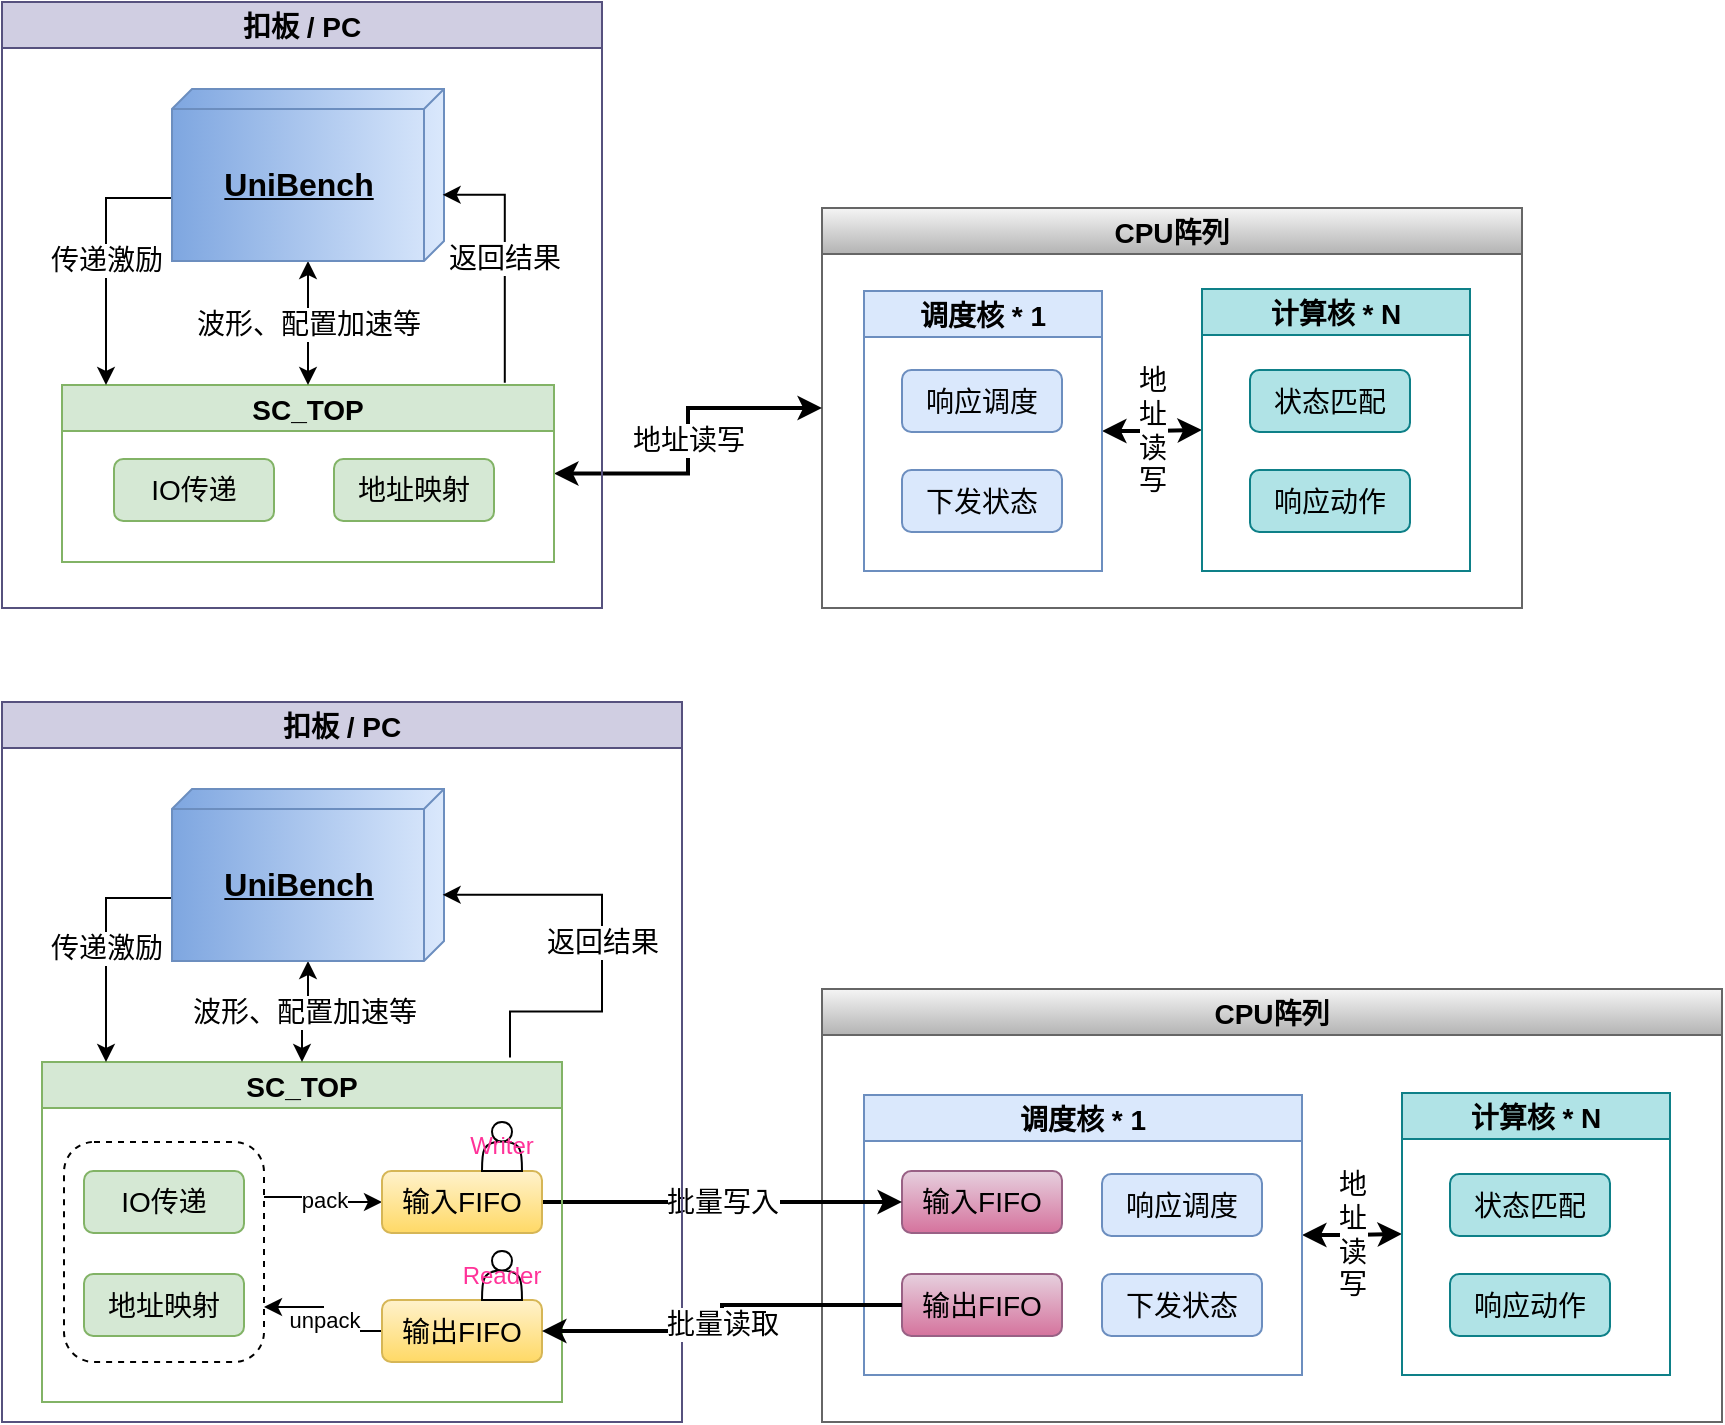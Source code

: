 <mxfile version="24.0.4" type="github">
  <diagram name="第 1 页" id="bzBQHWBgV5mlvqt9g90e">
    <mxGraphModel dx="819" dy="-401" grid="1" gridSize="10" guides="1" tooltips="1" connect="1" arrows="1" fold="1" page="1" pageScale="1" pageWidth="1169" pageHeight="827" math="0" shadow="0">
      <root>
        <mxCell id="0" />
        <mxCell id="1" parent="0" />
        <mxCell id="LjgOpnGmxGzKYRoascXe-18" value="CPU阵列" style="swimlane;fontSize=14;fillColor=#f5f5f5;strokeColor=#666666;gradientColor=#b3b3b3;" vertex="1" parent="1">
          <mxGeometry x="430" y="1023" width="350" height="200" as="geometry" />
        </mxCell>
        <mxCell id="LjgOpnGmxGzKYRoascXe-19" value="地&lt;br&gt;址&lt;br&gt;读&lt;br&gt;写" style="edgeStyle=orthogonalEdgeStyle;rounded=0;orthogonalLoop=1;jettySize=auto;html=1;exitX=1;exitY=0.5;exitDx=0;exitDy=0;entryX=0;entryY=0.5;entryDx=0;entryDy=0;strokeWidth=2;fontSize=14;startArrow=classic;startFill=1;" edge="1" parent="LjgOpnGmxGzKYRoascXe-18" source="LjgOpnGmxGzKYRoascXe-20" target="LjgOpnGmxGzKYRoascXe-42">
          <mxGeometry relative="1" as="geometry" />
        </mxCell>
        <mxCell id="LjgOpnGmxGzKYRoascXe-20" value="调度核 * 1" style="swimlane;fontSize=14;fillColor=#dae8fc;strokeColor=#6c8ebf;" vertex="1" parent="LjgOpnGmxGzKYRoascXe-18">
          <mxGeometry x="21" y="41.5" width="119" height="140" as="geometry" />
        </mxCell>
        <mxCell id="LjgOpnGmxGzKYRoascXe-97" value="响应调度" style="rounded=1;whiteSpace=wrap;html=1;fontSize=14;fillColor=#dae8fc;strokeColor=#6c8ebf;" vertex="1" parent="LjgOpnGmxGzKYRoascXe-20">
          <mxGeometry x="19" y="39.5" width="80" height="31" as="geometry" />
        </mxCell>
        <mxCell id="LjgOpnGmxGzKYRoascXe-98" value="下发状态" style="rounded=1;whiteSpace=wrap;html=1;fontSize=14;fillColor=#dae8fc;strokeColor=#6c8ebf;" vertex="1" parent="LjgOpnGmxGzKYRoascXe-20">
          <mxGeometry x="19" y="89.5" width="80" height="31" as="geometry" />
        </mxCell>
        <mxCell id="LjgOpnGmxGzKYRoascXe-42" value="计算核 * N" style="swimlane;fontSize=14;fillColor=#b0e3e6;strokeColor=#0e8088;" vertex="1" parent="LjgOpnGmxGzKYRoascXe-18">
          <mxGeometry x="190" y="40.5" width="134" height="141" as="geometry" />
        </mxCell>
        <mxCell id="LjgOpnGmxGzKYRoascXe-99" value="状态匹配" style="rounded=1;whiteSpace=wrap;html=1;fontSize=14;fillColor=#b0e3e6;strokeColor=#0e8088;" vertex="1" parent="LjgOpnGmxGzKYRoascXe-42">
          <mxGeometry x="24" y="40.5" width="80" height="31" as="geometry" />
        </mxCell>
        <mxCell id="LjgOpnGmxGzKYRoascXe-100" value="响应动作" style="rounded=1;whiteSpace=wrap;html=1;fontSize=14;fillColor=#b0e3e6;strokeColor=#0e8088;" vertex="1" parent="LjgOpnGmxGzKYRoascXe-42">
          <mxGeometry x="24" y="90.5" width="80" height="31" as="geometry" />
        </mxCell>
        <mxCell id="LjgOpnGmxGzKYRoascXe-64" value="地址读写" style="edgeStyle=orthogonalEdgeStyle;rounded=0;orthogonalLoop=1;jettySize=auto;html=1;exitX=1;exitY=0.5;exitDx=0;exitDy=0;fontSize=14;startArrow=classic;startFill=1;strokeWidth=2;entryX=0;entryY=0.5;entryDx=0;entryDy=0;" edge="1" parent="1" source="LjgOpnGmxGzKYRoascXe-66" target="LjgOpnGmxGzKYRoascXe-18">
          <mxGeometry x="0.002" relative="1" as="geometry">
            <mxPoint x="265" y="1220" as="sourcePoint" />
            <mxPoint x="570" y="1007" as="targetPoint" />
            <mxPoint as="offset" />
          </mxGeometry>
        </mxCell>
        <mxCell id="LjgOpnGmxGzKYRoascXe-65" value="扣板 / PC" style="swimlane;fontSize=14;fillColor=#d0cee2;strokeColor=#56517e;" vertex="1" parent="1">
          <mxGeometry x="20" y="920" width="300" height="303" as="geometry" />
        </mxCell>
        <mxCell id="LjgOpnGmxGzKYRoascXe-66" value="SC_TOP" style="swimlane;fontSize=14;fillColor=#d5e8d4;strokeColor=#82b366;" vertex="1" parent="LjgOpnGmxGzKYRoascXe-65">
          <mxGeometry x="30" y="191.5" width="246" height="88.5" as="geometry" />
        </mxCell>
        <mxCell id="LjgOpnGmxGzKYRoascXe-90" value="地址映射" style="rounded=1;whiteSpace=wrap;html=1;fontSize=14;fillColor=#d5e8d4;strokeColor=#82b366;" vertex="1" parent="LjgOpnGmxGzKYRoascXe-66">
          <mxGeometry x="136" y="37" width="80" height="31" as="geometry" />
        </mxCell>
        <mxCell id="LjgOpnGmxGzKYRoascXe-91" value="IO传递" style="rounded=1;whiteSpace=wrap;html=1;fontSize=14;fillColor=#d5e8d4;strokeColor=#82b366;" vertex="1" parent="LjgOpnGmxGzKYRoascXe-66">
          <mxGeometry x="26" y="37" width="80" height="31" as="geometry" />
        </mxCell>
        <mxCell id="LjgOpnGmxGzKYRoascXe-93" value="传递激励" style="edgeStyle=orthogonalEdgeStyle;rounded=0;orthogonalLoop=1;jettySize=auto;html=1;fontSize=14;startArrow=none;startFill=0;" edge="1" parent="LjgOpnGmxGzKYRoascXe-65" source="LjgOpnGmxGzKYRoascXe-95" target="LjgOpnGmxGzKYRoascXe-66">
          <mxGeometry relative="1" as="geometry">
            <Array as="points">
              <mxPoint x="52" y="98" />
            </Array>
          </mxGeometry>
        </mxCell>
        <mxCell id="LjgOpnGmxGzKYRoascXe-94" value="波形、配置加速等" style="edgeStyle=orthogonalEdgeStyle;rounded=0;orthogonalLoop=1;jettySize=auto;html=1;strokeWidth=1;fontSize=14;startArrow=classic;startFill=1;" edge="1" parent="LjgOpnGmxGzKYRoascXe-65" source="LjgOpnGmxGzKYRoascXe-95" target="LjgOpnGmxGzKYRoascXe-66">
          <mxGeometry relative="1" as="geometry" />
        </mxCell>
        <mxCell id="LjgOpnGmxGzKYRoascXe-95" value="UniBench" style="verticalAlign=middle;align=center;spacingTop=8;spacingLeft=2;spacingRight=12;shape=cube;size=10;direction=south;fontStyle=5;html=1;fontSize=16;fillColor=#dae8fc;gradientColor=#7ea6e0;strokeColor=#6c8ebf;" vertex="1" parent="LjgOpnGmxGzKYRoascXe-65">
          <mxGeometry x="85" y="43.5" width="136" height="86" as="geometry" />
        </mxCell>
        <mxCell id="LjgOpnGmxGzKYRoascXe-96" value="返回结果" style="edgeStyle=orthogonalEdgeStyle;rounded=0;orthogonalLoop=1;jettySize=auto;html=1;fontSize=14;startArrow=none;startFill=0;exitX=0.9;exitY=-0.013;exitDx=0;exitDy=0;entryX=0.615;entryY=0.005;entryDx=0;entryDy=0;entryPerimeter=0;exitPerimeter=0;" edge="1" parent="LjgOpnGmxGzKYRoascXe-65" source="LjgOpnGmxGzKYRoascXe-66" target="LjgOpnGmxGzKYRoascXe-95">
          <mxGeometry relative="1" as="geometry">
            <mxPoint x="451" y="112.5" as="sourcePoint" />
            <mxPoint x="59.0" y="198.5" as="targetPoint" />
          </mxGeometry>
        </mxCell>
        <mxCell id="LjgOpnGmxGzKYRoascXe-118" value="CPU阵列" style="swimlane;fontSize=14;fillColor=#f5f5f5;strokeColor=#666666;gradientColor=#b3b3b3;" vertex="1" parent="1">
          <mxGeometry x="430" y="1413.5" width="450" height="216.5" as="geometry" />
        </mxCell>
        <mxCell id="LjgOpnGmxGzKYRoascXe-119" value="地&lt;br&gt;址&lt;br&gt;读&lt;br&gt;写" style="edgeStyle=orthogonalEdgeStyle;rounded=0;orthogonalLoop=1;jettySize=auto;html=1;exitX=1;exitY=0.5;exitDx=0;exitDy=0;entryX=0;entryY=0.5;entryDx=0;entryDy=0;strokeWidth=2;fontSize=14;startArrow=classic;startFill=1;" edge="1" parent="LjgOpnGmxGzKYRoascXe-118" source="LjgOpnGmxGzKYRoascXe-120" target="LjgOpnGmxGzKYRoascXe-123">
          <mxGeometry relative="1" as="geometry" />
        </mxCell>
        <mxCell id="LjgOpnGmxGzKYRoascXe-120" value="调度核 * 1" style="swimlane;fontSize=14;fillColor=#dae8fc;strokeColor=#6c8ebf;" vertex="1" parent="LjgOpnGmxGzKYRoascXe-118">
          <mxGeometry x="21" y="53" width="219" height="140" as="geometry" />
        </mxCell>
        <mxCell id="LjgOpnGmxGzKYRoascXe-121" value="响应调度" style="rounded=1;whiteSpace=wrap;html=1;fontSize=14;fillColor=#dae8fc;strokeColor=#6c8ebf;" vertex="1" parent="LjgOpnGmxGzKYRoascXe-120">
          <mxGeometry x="119" y="39.5" width="80" height="31" as="geometry" />
        </mxCell>
        <mxCell id="LjgOpnGmxGzKYRoascXe-122" value="下发状态" style="rounded=1;whiteSpace=wrap;html=1;fontSize=14;fillColor=#dae8fc;strokeColor=#6c8ebf;" vertex="1" parent="LjgOpnGmxGzKYRoascXe-120">
          <mxGeometry x="119" y="89.5" width="80" height="31" as="geometry" />
        </mxCell>
        <mxCell id="LjgOpnGmxGzKYRoascXe-137" value="输入FIFO" style="rounded=1;whiteSpace=wrap;html=1;fontSize=14;fillColor=#e6d0de;strokeColor=#996185;gradientColor=#d5739d;" vertex="1" parent="LjgOpnGmxGzKYRoascXe-120">
          <mxGeometry x="19" y="38" width="80" height="31" as="geometry" />
        </mxCell>
        <mxCell id="LjgOpnGmxGzKYRoascXe-138" value="输出FIFO" style="rounded=1;whiteSpace=wrap;html=1;fontSize=14;fillColor=#e6d0de;strokeColor=#996185;gradientColor=#d5739d;" vertex="1" parent="LjgOpnGmxGzKYRoascXe-120">
          <mxGeometry x="19" y="89.5" width="80" height="31" as="geometry" />
        </mxCell>
        <mxCell id="LjgOpnGmxGzKYRoascXe-123" value="计算核 * N" style="swimlane;fontSize=14;fillColor=#b0e3e6;strokeColor=#0e8088;" vertex="1" parent="LjgOpnGmxGzKYRoascXe-118">
          <mxGeometry x="290" y="52" width="134" height="141" as="geometry" />
        </mxCell>
        <mxCell id="LjgOpnGmxGzKYRoascXe-124" value="状态匹配" style="rounded=1;whiteSpace=wrap;html=1;fontSize=14;fillColor=#b0e3e6;strokeColor=#0e8088;" vertex="1" parent="LjgOpnGmxGzKYRoascXe-123">
          <mxGeometry x="24" y="40.5" width="80" height="31" as="geometry" />
        </mxCell>
        <mxCell id="LjgOpnGmxGzKYRoascXe-125" value="响应动作" style="rounded=1;whiteSpace=wrap;html=1;fontSize=14;fillColor=#b0e3e6;strokeColor=#0e8088;" vertex="1" parent="LjgOpnGmxGzKYRoascXe-123">
          <mxGeometry x="24" y="90.5" width="80" height="31" as="geometry" />
        </mxCell>
        <mxCell id="LjgOpnGmxGzKYRoascXe-126" value="批量写入" style="edgeStyle=orthogonalEdgeStyle;rounded=0;orthogonalLoop=1;jettySize=auto;html=1;exitX=1;exitY=0.5;exitDx=0;exitDy=0;fontSize=14;startArrow=none;startFill=0;strokeWidth=2;entryX=0;entryY=0.5;entryDx=0;entryDy=0;" edge="1" parent="1" source="LjgOpnGmxGzKYRoascXe-135" target="LjgOpnGmxGzKYRoascXe-137">
          <mxGeometry x="0.002" relative="1" as="geometry">
            <mxPoint x="265" y="1580" as="sourcePoint" />
            <mxPoint x="570" y="1367" as="targetPoint" />
            <mxPoint as="offset" />
          </mxGeometry>
        </mxCell>
        <mxCell id="LjgOpnGmxGzKYRoascXe-127" value="扣板 / PC" style="swimlane;fontSize=14;fillColor=#d0cee2;strokeColor=#56517e;" vertex="1" parent="1">
          <mxGeometry x="20" y="1270" width="340" height="360" as="geometry" />
        </mxCell>
        <mxCell id="LjgOpnGmxGzKYRoascXe-128" value="SC_TOP" style="swimlane;fontSize=14;fillColor=#d5e8d4;strokeColor=#82b366;" vertex="1" parent="LjgOpnGmxGzKYRoascXe-127">
          <mxGeometry x="20" y="180" width="260" height="170" as="geometry" />
        </mxCell>
        <mxCell id="LjgOpnGmxGzKYRoascXe-129" value="地址映射" style="rounded=1;whiteSpace=wrap;html=1;fontSize=14;fillColor=#d5e8d4;strokeColor=#82b366;" vertex="1" parent="LjgOpnGmxGzKYRoascXe-128">
          <mxGeometry x="21" y="106" width="80" height="31" as="geometry" />
        </mxCell>
        <mxCell id="LjgOpnGmxGzKYRoascXe-144" value="pack" style="edgeStyle=orthogonalEdgeStyle;rounded=0;orthogonalLoop=1;jettySize=auto;html=1;exitX=1;exitY=0.25;exitDx=0;exitDy=0;" edge="1" parent="LjgOpnGmxGzKYRoascXe-128" source="LjgOpnGmxGzKYRoascXe-145" target="LjgOpnGmxGzKYRoascXe-135">
          <mxGeometry relative="1" as="geometry" />
        </mxCell>
        <mxCell id="LjgOpnGmxGzKYRoascXe-130" value="IO传递" style="rounded=1;whiteSpace=wrap;html=1;fontSize=14;fillColor=#d5e8d4;strokeColor=#82b366;" vertex="1" parent="LjgOpnGmxGzKYRoascXe-128">
          <mxGeometry x="21" y="54.5" width="80" height="31" as="geometry" />
        </mxCell>
        <mxCell id="LjgOpnGmxGzKYRoascXe-135" value="输入FIFO" style="rounded=1;whiteSpace=wrap;html=1;fontSize=14;fillColor=#fff2cc;strokeColor=#d6b656;gradientColor=#ffd966;" vertex="1" parent="LjgOpnGmxGzKYRoascXe-128">
          <mxGeometry x="170" y="54.5" width="80" height="31" as="geometry" />
        </mxCell>
        <mxCell id="LjgOpnGmxGzKYRoascXe-146" value="unpack" style="edgeStyle=orthogonalEdgeStyle;rounded=0;orthogonalLoop=1;jettySize=auto;html=1;entryX=1;entryY=0.75;entryDx=0;entryDy=0;" edge="1" parent="LjgOpnGmxGzKYRoascXe-128" source="LjgOpnGmxGzKYRoascXe-136" target="LjgOpnGmxGzKYRoascXe-145">
          <mxGeometry relative="1" as="geometry" />
        </mxCell>
        <mxCell id="LjgOpnGmxGzKYRoascXe-136" value="输出FIFO" style="rounded=1;whiteSpace=wrap;html=1;fontSize=14;fillColor=#fff2cc;strokeColor=#d6b656;gradientColor=#ffd966;" vertex="1" parent="LjgOpnGmxGzKYRoascXe-128">
          <mxGeometry x="170" y="119" width="80" height="31" as="geometry" />
        </mxCell>
        <mxCell id="LjgOpnGmxGzKYRoascXe-145" value="" style="rounded=1;whiteSpace=wrap;html=1;fillColor=none;dashed=1;" vertex="1" parent="LjgOpnGmxGzKYRoascXe-128">
          <mxGeometry x="11" y="40" width="100" height="110" as="geometry" />
        </mxCell>
        <mxCell id="LjgOpnGmxGzKYRoascXe-147" value="Writer" style="shape=actor;whiteSpace=wrap;html=1;fontColor=#FF3399;labelBackgroundColor=none;labelBorderColor=none;" vertex="1" parent="LjgOpnGmxGzKYRoascXe-128">
          <mxGeometry x="220" y="30" width="20" height="24.5" as="geometry" />
        </mxCell>
        <mxCell id="LjgOpnGmxGzKYRoascXe-148" value="Reader" style="shape=actor;whiteSpace=wrap;html=1;fontColor=#FF3399;labelBackgroundColor=none;labelBorderColor=none;" vertex="1" parent="LjgOpnGmxGzKYRoascXe-128">
          <mxGeometry x="220" y="94.5" width="20" height="24.5" as="geometry" />
        </mxCell>
        <mxCell id="LjgOpnGmxGzKYRoascXe-131" value="传递激励" style="edgeStyle=orthogonalEdgeStyle;rounded=0;orthogonalLoop=1;jettySize=auto;html=1;fontSize=14;startArrow=none;startFill=0;" edge="1" parent="LjgOpnGmxGzKYRoascXe-127" source="LjgOpnGmxGzKYRoascXe-133" target="LjgOpnGmxGzKYRoascXe-128">
          <mxGeometry relative="1" as="geometry">
            <Array as="points">
              <mxPoint x="52" y="98" />
            </Array>
          </mxGeometry>
        </mxCell>
        <mxCell id="LjgOpnGmxGzKYRoascXe-132" value="波形、配置加速等" style="edgeStyle=orthogonalEdgeStyle;rounded=0;orthogonalLoop=1;jettySize=auto;html=1;strokeWidth=1;fontSize=14;startArrow=classic;startFill=1;" edge="1" parent="LjgOpnGmxGzKYRoascXe-127" source="LjgOpnGmxGzKYRoascXe-133" target="LjgOpnGmxGzKYRoascXe-128">
          <mxGeometry relative="1" as="geometry" />
        </mxCell>
        <mxCell id="LjgOpnGmxGzKYRoascXe-133" value="UniBench" style="verticalAlign=middle;align=center;spacingTop=8;spacingLeft=2;spacingRight=12;shape=cube;size=10;direction=south;fontStyle=5;html=1;fontSize=16;fillColor=#dae8fc;gradientColor=#7ea6e0;strokeColor=#6c8ebf;" vertex="1" parent="LjgOpnGmxGzKYRoascXe-127">
          <mxGeometry x="85" y="43.5" width="136" height="86" as="geometry" />
        </mxCell>
        <mxCell id="LjgOpnGmxGzKYRoascXe-134" value="返回结果" style="edgeStyle=orthogonalEdgeStyle;rounded=0;orthogonalLoop=1;jettySize=auto;html=1;fontSize=14;startArrow=none;startFill=0;exitX=0.9;exitY=-0.013;exitDx=0;exitDy=0;entryX=0.615;entryY=0.005;entryDx=0;entryDy=0;entryPerimeter=0;exitPerimeter=0;" edge="1" parent="LjgOpnGmxGzKYRoascXe-127" source="LjgOpnGmxGzKYRoascXe-128" target="LjgOpnGmxGzKYRoascXe-133">
          <mxGeometry relative="1" as="geometry">
            <mxPoint x="451" y="112.5" as="sourcePoint" />
            <mxPoint x="59.0" y="198.5" as="targetPoint" />
          </mxGeometry>
        </mxCell>
        <mxCell id="LjgOpnGmxGzKYRoascXe-139" value="批量读取" style="edgeStyle=orthogonalEdgeStyle;rounded=0;orthogonalLoop=1;jettySize=auto;html=1;exitX=1;exitY=0.5;exitDx=0;exitDy=0;fontSize=14;startArrow=classic;startFill=1;strokeWidth=2;entryX=0;entryY=0.5;entryDx=0;entryDy=0;endArrow=none;endFill=0;" edge="1" parent="1" source="LjgOpnGmxGzKYRoascXe-136" target="LjgOpnGmxGzKYRoascXe-138">
          <mxGeometry x="-0.075" y="4" relative="1" as="geometry">
            <mxPoint x="290" y="1534" as="sourcePoint" />
            <mxPoint x="480" y="1460" as="targetPoint" />
            <mxPoint as="offset" />
          </mxGeometry>
        </mxCell>
      </root>
    </mxGraphModel>
  </diagram>
</mxfile>
